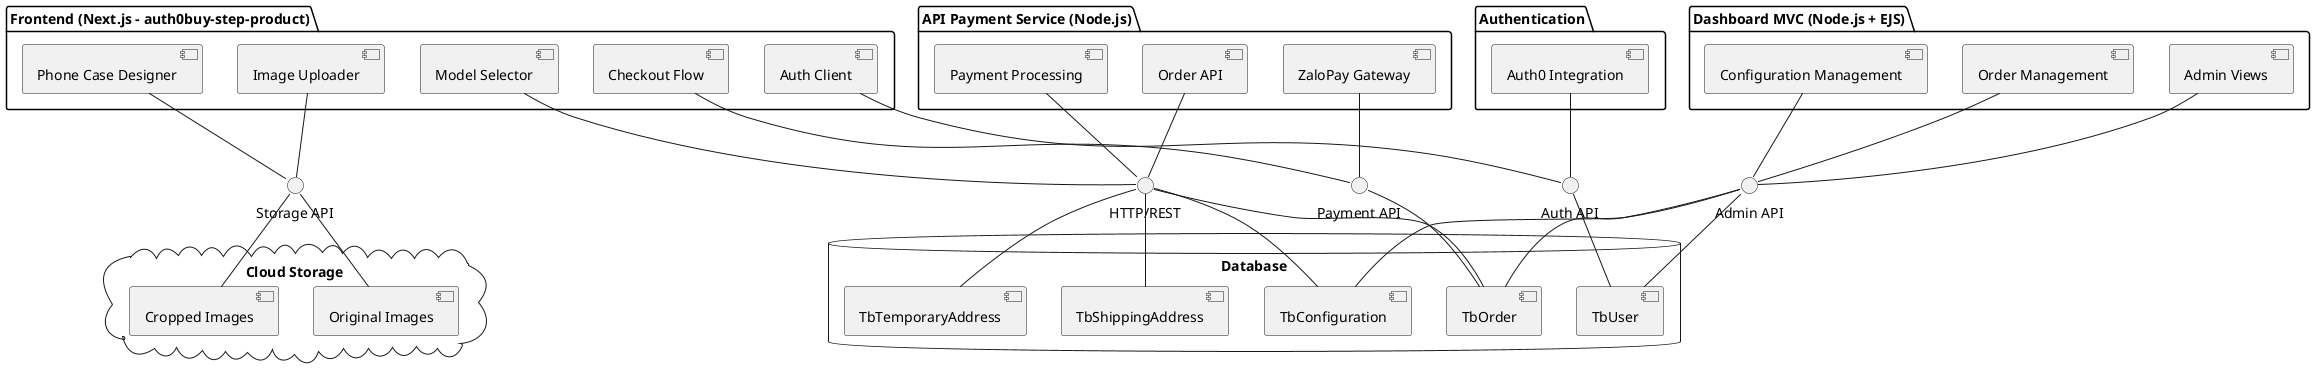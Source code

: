 @startuml E-Commerce Phone Case Customization - Component Diagram

package "Frontend (Next.js - auth0buy-step-product)" {
  [Image Uploader] as imgUpload
  [Phone Case Designer] as designer
  [Model Selector] as modelSelector
  [Checkout Flow] as checkout
  [Auth Client] as authClient
}

package "Authentication" {
  [Auth0 Integration] as auth0
}

package "API Payment Service (Node.js)" {
  [ZaloPay Gateway] as zaloGateway
  [Payment Processing] as paymentProc
  [Order API] as orderAPI
}

package "Dashboard MVC (Node.js + EJS)" {
  [Admin Views] as adminViews
  [Order Management] as orderMgmt
  [Configuration Management] as configMgmt
}

database "Database" {
  [TbUser] as usersDB
  [TbOrder] as ordersDB
  [TbConfiguration] as configDB
  [TbShippingAddress] as shippingDB
  [TbTemporaryAddress] as tempAddrDB
}

cloud "Cloud Storage" {
  [Original Images] as origImages
  [Cropped Images] as croppedImages
}

' Define interfaces
interface "HTTP/REST" as restAPI
interface "Auth API" as authAPI
interface "Payment API" as paymentAPI
interface "Storage API" as storageAPI
interface "Admin API" as adminAPI

' Connect components to interfaces
imgUpload -- storageAPI
designer -- storageAPI
modelSelector -- restAPI
checkout -- paymentAPI
authClient -- authAPI
auth0 -- authAPI
zaloGateway -- paymentAPI
paymentProc -- restAPI
orderAPI -- restAPI
adminViews -- adminAPI
orderMgmt -- adminAPI
configMgmt -- adminAPI

' Connect interfaces to components/databases
storageAPI -- origImages
storageAPI -- croppedImages
authAPI -- usersDB
restAPI -- ordersDB
restAPI -- configDB
restAPI -- shippingDB
restAPI -- tempAddrDB
paymentAPI -- ordersDB
adminAPI -- ordersDB
adminAPI -- usersDB
adminAPI -- configDB

@enduml
